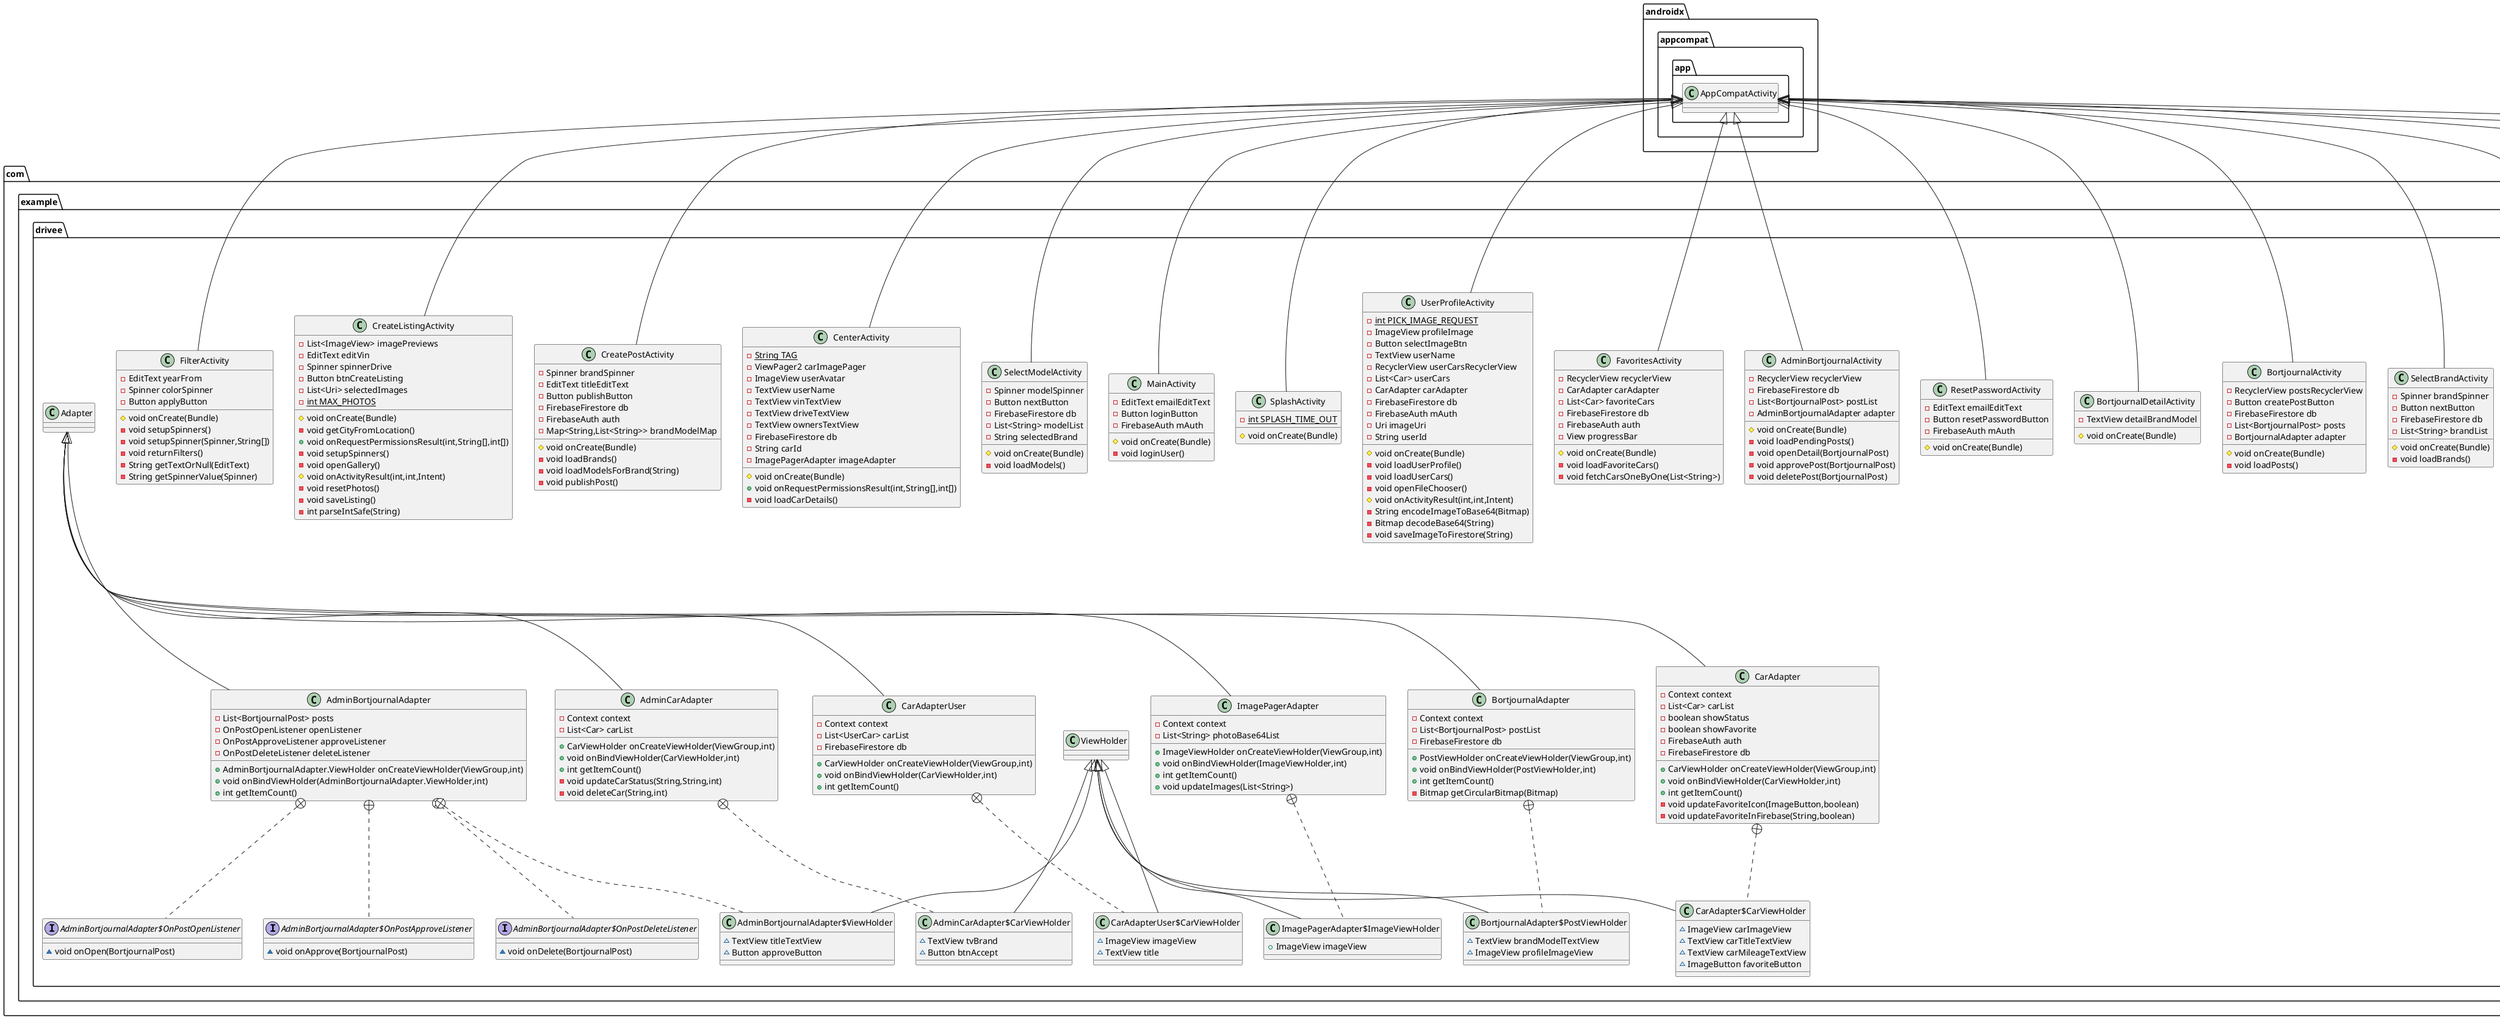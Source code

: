 @startuml
class com.example.drivee.CreateListingActivity {
- List<ImageView> imagePreviews
- EditText editVin
- Spinner spinnerDrive
- Button btnCreateListing
- List<Uri> selectedImages
- {static} int MAX_PHOTOS
# void onCreate(Bundle)
- void getCityFromLocation()
+ void onRequestPermissionsResult(int,String[],int[])
- void setupSpinners()
- void openGallery()
# void onActivityResult(int,int,Intent)
- void resetPhotos()
- void saveListing()
- int parseIntSafe(String)
}


class com.example.drivee.FilterActivity {
- EditText yearFrom
- Spinner colorSpinner
- Button applyButton
# void onCreate(Bundle)
- void setupSpinners()
- void setupSpinner(Spinner,String[])
- void returnFilters()
- String getTextOrNull(EditText)
- String getSpinnerValue(Spinner)
}


class com.example.drivee.BortjournalPost {
- String id
- String brand
- String model
- String title
- String content
- String userId
- long mileage
- String status
+ String getId()
+ void setId(String)
+ String getBrand()
+ void setBrand(String)
+ String getModel()
+ void setModel(String)
+ String getTitle()
+ void setTitle(String)
+ String getContent()
+ void setContent(String)
+ String getUserId()
+ void setUserId(String)
+ long getMileage()
+ void setMileage(long)
+ String getStatus()
+ void setStatus(String)
}


class com.example.drivee.CarForProfile {
- String id
- String brand
- String model
- long price
- String status
+ String getId()
+ void setId(String)
+ String getBrand()
+ void setBrand(String)
+ String getModel()
+ void setModel(String)
+ long getPrice()
+ void setPrice(long)
+ String getStatus()
+ void setStatus(String)
}


class com.example.drivee.RegActivity {
- EditText emailEditText
- Button registerButton
- FirebaseAuth mAuth
- FirebaseFirestore db
# void onCreate(Bundle)
- void registerUser()
- void saveUserData(String,String,String,String,String)
}


class com.example.drivee.AdminBortjournalAdapter {
- List<BortjournalPost> posts
- OnPostOpenListener openListener
- OnPostApproveListener approveListener
- OnPostDeleteListener deleteListener
+ AdminBortjournalAdapter.ViewHolder onCreateViewHolder(ViewGroup,int)
+ void onBindViewHolder(AdminBortjournalAdapter.ViewHolder,int)
+ int getItemCount()
}


interface com.example.drivee.AdminBortjournalAdapter$OnPostOpenListener {
~ void onOpen(BortjournalPost)
}

interface com.example.drivee.AdminBortjournalAdapter$OnPostApproveListener {
~ void onApprove(BortjournalPost)
}

interface com.example.drivee.AdminBortjournalAdapter$OnPostDeleteListener {
~ void onDelete(BortjournalPost)
}

class com.example.drivee.AdminBortjournalAdapter$ViewHolder {
~ TextView titleTextView
~ Button approveButton
}

class com.example.drivee.AdminActivity {
- RecyclerView recyclerView
- AdminCarAdapter adminCarAdapter
- List<Car> carList
- BottomNavigationView bottomNavigationView
- FirebaseFirestore db
# void onCreate(Bundle)
- void loadPendingCars()
}


class com.example.drivee.User {
- String name
- String email
- String phone
+ String getName()
+ String getEmail()
+ String getPhone()
}


class com.example.drivee.AllActivity {
- RecyclerView recyclerView
- CarAdapter carAdapter
- Button resetFiltersButton
- List<Car> carList
- Spinner brandSpinner
- List<String> brandList
- List<String> modelList
- String selectedBrand
- String selectedModel
- ImageButton filterButton
- FirebaseFirestore db
- Set<String> favoriteCarIds
- FirebaseAuth auth
- TextView adsCountTextView
- BottomNavigationView.OnNavigationItemSelectedListener navListener
# void onCreate(Bundle)
- void applyAdvancedFilters(Intent)
- boolean checkRange(Number,String,String)
- boolean checkString(String,String)
# void onActivityResult(int,int,Intent)
- void loadFavoriteCars()
- void showFilterMenu()
- void loadBrands()
- void loadModels(String,Map<String,Object>)
- void filterCars()
- long getMileage(Car)
- void loadCars()
}


class com.example.drivee.AdminCarAdapter {
- Context context
- List<Car> carList
+ CarViewHolder onCreateViewHolder(ViewGroup,int)
+ void onBindViewHolder(CarViewHolder,int)
+ int getItemCount()
- void updateCarStatus(String,String,int)
- void deleteCar(String,int)
}


class com.example.drivee.AdminCarAdapter$CarViewHolder {
~ TextView tvBrand
~ Button btnAccept
}

class com.example.drivee.ManageModelsActivity {
~ EditText brandInput
~ Button addBrandBtn
~ Spinner brandSpinner
~ FirebaseFirestore db
~ ArrayAdapter<String> brandAdapter
~ List<String> brandList
~ Map<String,List<String>> allData
~ DocumentReference docRef
# void onCreate(Bundle)
- void loadBrands()
}


class com.example.drivee.SelectBrandActivity {
- Spinner brandSpinner
- Button nextButton
- FirebaseFirestore db
- List<String> brandList
# void onCreate(Bundle)
- void loadBrands()
}


class com.example.drivee.BortjournalActivity {
- RecyclerView postsRecyclerView
- Button createPostButton
- FirebaseFirestore db
- List<BortjournalPost> posts
- BortjournalAdapter adapter
# void onCreate(Bundle)
- void loadPosts()
}


class com.example.drivee.BortjournalDetailActivity {
- TextView detailBrandModel
# void onCreate(Bundle)
}


class com.example.drivee.CarAdapterUser {
- Context context
- List<UserCar> carList
- FirebaseFirestore db
+ CarViewHolder onCreateViewHolder(ViewGroup,int)
+ void onBindViewHolder(CarViewHolder,int)
+ int getItemCount()
}


class com.example.drivee.CarAdapterUser$CarViewHolder {
~ ImageView imageView
~ TextView title
}

class com.example.drivee.ResetPasswordActivity {
- EditText emailEditText
- Button resetPasswordButton
- FirebaseAuth mAuth
# void onCreate(Bundle)
}


class com.example.drivee.ImagePagerAdapter {
- Context context
- List<String> photoBase64List
+ ImageViewHolder onCreateViewHolder(ViewGroup,int)
+ void onBindViewHolder(ImageViewHolder,int)
+ int getItemCount()
+ void updateImages(List<String>)
}


class com.example.drivee.ImagePagerAdapter$ImageViewHolder {
+ ImageView imageView
}

class com.example.drivee.BortjournalAdapter {
- Context context
- List<BortjournalPost> postList
- FirebaseFirestore db
+ PostViewHolder onCreateViewHolder(ViewGroup,int)
+ void onBindViewHolder(PostViewHolder,int)
+ int getItemCount()
- Bitmap getCircularBitmap(Bitmap)
}


class com.example.drivee.BortjournalAdapter$PostViewHolder {
~ TextView brandModelTextView
~ ImageView profileImageView
}

class com.example.drivee.AdminBortjournalActivity {
- RecyclerView recyclerView
- FirebaseFirestore db
- List<BortjournalPost> postList
- AdminBortjournalAdapter adapter
# void onCreate(Bundle)
- void loadPendingPosts()
- void openDetail(BortjournalPost)
- void approvePost(BortjournalPost)
- void deletePost(BortjournalPost)
}


class com.example.drivee.UserCar {
- String id
- String brand
- String model
- String photoUrl
- long price
- String status
+ String getId()
+ String getBrand()
+ String getModel()
+ String getPhotoUrl()
+ long getPrice()
+ String getStatus()
+ void setStatus(String)
}


class com.example.drivee.CarAdapter {
- Context context
- List<Car> carList
- boolean showStatus
- boolean showFavorite
- FirebaseAuth auth
- FirebaseFirestore db
+ CarViewHolder onCreateViewHolder(ViewGroup,int)
+ void onBindViewHolder(CarViewHolder,int)
+ int getItemCount()
- void updateFavoriteIcon(ImageButton,boolean)
- void updateFavoriteInFirebase(String,boolean)
}


class com.example.drivee.CarAdapter$CarViewHolder {
~ ImageView carImageView
~ TextView carTitleTextView
~ TextView carMileageTextView
~ ImageButton favoriteButton
}

class com.example.drivee.Car {
- String id
- String brand
- String model
- String photoBase64
- long mileage
- long price
- boolean isFavorite
- String status
+ String getId()
+ String getBrand()
+ String getModel()
+ String getPhotoBase64()
+ long getMileage()
+ long getPrice()
+ boolean isFavorite()
+ void setFavorite(boolean)
+ String getStatus()
+ void setStatus(String)
}


class com.example.drivee.FavoritesActivity {
- RecyclerView recyclerView
- CarAdapter carAdapter
- List<Car> favoriteCars
- FirebaseFirestore db
- FirebaseAuth auth
- View progressBar
# void onCreate(Bundle)
- void loadFavoriteCars()
- void fetchCarsOneByOne(List<String>)
}


class com.example.drivee.UserProfileActivity {
- {static} int PICK_IMAGE_REQUEST
- ImageView profileImage
- Button selectImageBtn
- TextView userName
- RecyclerView userCarsRecyclerView
- List<Car> userCars
- CarAdapter carAdapter
- FirebaseFirestore db
- FirebaseAuth mAuth
- Uri imageUri
- String userId
# void onCreate(Bundle)
- void loadUserProfile()
- void loadUserCars()
- void openFileChooser()
# void onActivityResult(int,int,Intent)
- String encodeImageToBase64(Bitmap)
- Bitmap decodeBase64(String)
- void saveImageToFirestore(String)
}


class com.example.drivee.SplashActivity {
- {static} int SPLASH_TIME_OUT
# void onCreate(Bundle)
}


class com.example.drivee.MainActivity {
- EditText emailEditText
- Button loginButton
- FirebaseAuth mAuth
# void onCreate(Bundle)
- void loginUser()
}


class com.example.drivee.SelectModelActivity {
- Spinner modelSpinner
- Button nextButton
- FirebaseFirestore db
- List<String> modelList
- String selectedBrand
# void onCreate(Bundle)
- void loadModels()
}


class com.example.drivee.CenterActivity {
- {static} String TAG
- ViewPager2 carImagePager
- ImageView userAvatar
- TextView userName
- TextView vinTextView
- TextView driveTextView
- TextView ownersTextView
- FirebaseFirestore db
- String carId
- ImagePagerAdapter imageAdapter
# void onCreate(Bundle)
+ void onRequestPermissionsResult(int,String[],int[])
- void loadCarDetails()
}


class com.example.drivee.CreatePostActivity {
- Spinner brandSpinner
- EditText titleEditText
- Button publishButton
- FirebaseFirestore db
- FirebaseAuth auth
- Map<String,List<String>> brandModelMap
# void onCreate(Bundle)
- void loadBrands()
- void loadModelsForBrand(String)
- void publishPost()
}




androidx.appcompat.app.AppCompatActivity <|-- com.example.drivee.CreateListingActivity
androidx.appcompat.app.AppCompatActivity <|-- com.example.drivee.FilterActivity
androidx.appcompat.app.AppCompatActivity <|-- com.example.drivee.RegActivity
com.example.drivee.Adapter <|-- com.example.drivee.AdminBortjournalAdapter
com.example.drivee.AdminBortjournalAdapter +.. com.example.drivee.AdminBortjournalAdapter$OnPostOpenListener
com.example.drivee.AdminBortjournalAdapter +.. com.example.drivee.AdminBortjournalAdapter$OnPostApproveListener
com.example.drivee.AdminBortjournalAdapter +.. com.example.drivee.AdminBortjournalAdapter$OnPostDeleteListener
com.example.drivee.AdminBortjournalAdapter +.. com.example.drivee.AdminBortjournalAdapter$ViewHolder
com.example.drivee.ViewHolder <|-- com.example.drivee.AdminBortjournalAdapter$ViewHolder
androidx.appcompat.app.AppCompatActivity <|-- com.example.drivee.AdminActivity
androidx.appcompat.app.AppCompatActivity <|-- com.example.drivee.AllActivity
com.example.drivee.Adapter <|-- com.example.drivee.AdminCarAdapter
com.example.drivee.AdminCarAdapter +.. com.example.drivee.AdminCarAdapter$CarViewHolder
com.example.drivee.ViewHolder <|-- com.example.drivee.AdminCarAdapter$CarViewHolder
androidx.appcompat.app.AppCompatActivity <|-- com.example.drivee.ManageModelsActivity
androidx.appcompat.app.AppCompatActivity <|-- com.example.drivee.SelectBrandActivity
androidx.appcompat.app.AppCompatActivity <|-- com.example.drivee.BortjournalActivity
androidx.appcompat.app.AppCompatActivity <|-- com.example.drivee.BortjournalDetailActivity
com.example.drivee.Adapter <|-- com.example.drivee.CarAdapterUser
com.example.drivee.CarAdapterUser +.. com.example.drivee.CarAdapterUser$CarViewHolder
com.example.drivee.ViewHolder <|-- com.example.drivee.CarAdapterUser$CarViewHolder
androidx.appcompat.app.AppCompatActivity <|-- com.example.drivee.ResetPasswordActivity
com.example.drivee.Adapter <|-- com.example.drivee.ImagePagerAdapter
com.example.drivee.ImagePagerAdapter +.. com.example.drivee.ImagePagerAdapter$ImageViewHolder
com.example.drivee.ViewHolder <|-- com.example.drivee.ImagePagerAdapter$ImageViewHolder
com.example.drivee.Adapter <|-- com.example.drivee.BortjournalAdapter
com.example.drivee.BortjournalAdapter +.. com.example.drivee.BortjournalAdapter$PostViewHolder
com.example.drivee.ViewHolder <|-- com.example.drivee.BortjournalAdapter$PostViewHolder
androidx.appcompat.app.AppCompatActivity <|-- com.example.drivee.AdminBortjournalActivity
com.example.drivee.Adapter <|-- com.example.drivee.CarAdapter
com.example.drivee.CarAdapter +.. com.example.drivee.CarAdapter$CarViewHolder
com.example.drivee.ViewHolder <|-- com.example.drivee.CarAdapter$CarViewHolder
androidx.appcompat.app.AppCompatActivity <|-- com.example.drivee.FavoritesActivity
androidx.appcompat.app.AppCompatActivity <|-- com.example.drivee.UserProfileActivity
androidx.appcompat.app.AppCompatActivity <|-- com.example.drivee.SplashActivity
androidx.appcompat.app.AppCompatActivity <|-- com.example.drivee.MainActivity
androidx.appcompat.app.AppCompatActivity <|-- com.example.drivee.SelectModelActivity
androidx.appcompat.app.AppCompatActivity <|-- com.example.drivee.CenterActivity
androidx.appcompat.app.AppCompatActivity <|-- com.example.drivee.CreatePostActivity
@enduml